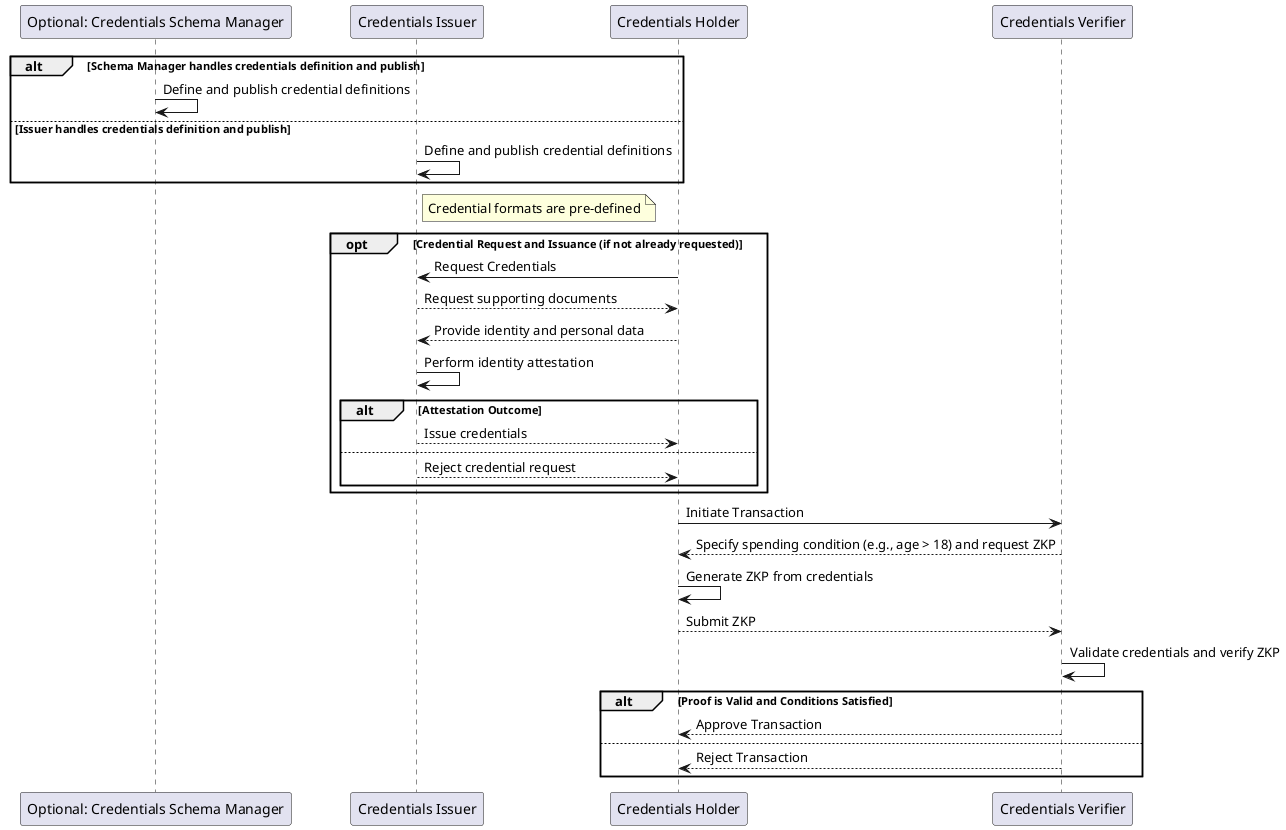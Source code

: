 @startuml
participant "Optional: Credentials Schema Manager" as SchemaManager
participant "Credentials Issuer" as Issuer
participant "Credentials Holder" as User
participant "Credentials Verifier" as Verifier

' --- Credential Creation and Upload Phase ---
alt Schema Manager handles credentials definition and publish
    SchemaManager -> SchemaManager: Define and publish credential definitions
else Issuer handles credentials definition and publish
    Issuer -> Issuer: Define and publish credential definitions
end

note right of Issuer: Credential formats are pre-defined

' --- Optional Credential Request and Issuance Phase ---
opt Credential Request and Issuance (if not already requested)
    User -> Issuer: Request Credentials
    Issuer --> User: Request supporting documents
    User --> Issuer: Provide identity and personal data
    Issuer -> Issuer: Perform identity attestation
    alt Attestation Outcome
        Issuer --> User: Issue credentials
    else
        Issuer --> User: Reject credential request
    end
end

' --- Transaction Initiation Phase ---
User -> Verifier: Initiate Transaction
Verifier --> User: Specify spending condition (e.g., age > 18) and request ZKP
User -> User: Generate ZKP from credentials
User --> Verifier: Submit ZKP

' --- Proof Verification and Decision ---
Verifier -> Verifier: Validate credentials and verify ZKP
alt Proof is Valid and Conditions Satisfied
    Verifier --> User: Approve Transaction
else
    Verifier --> User: Reject Transaction
end

@enduml
